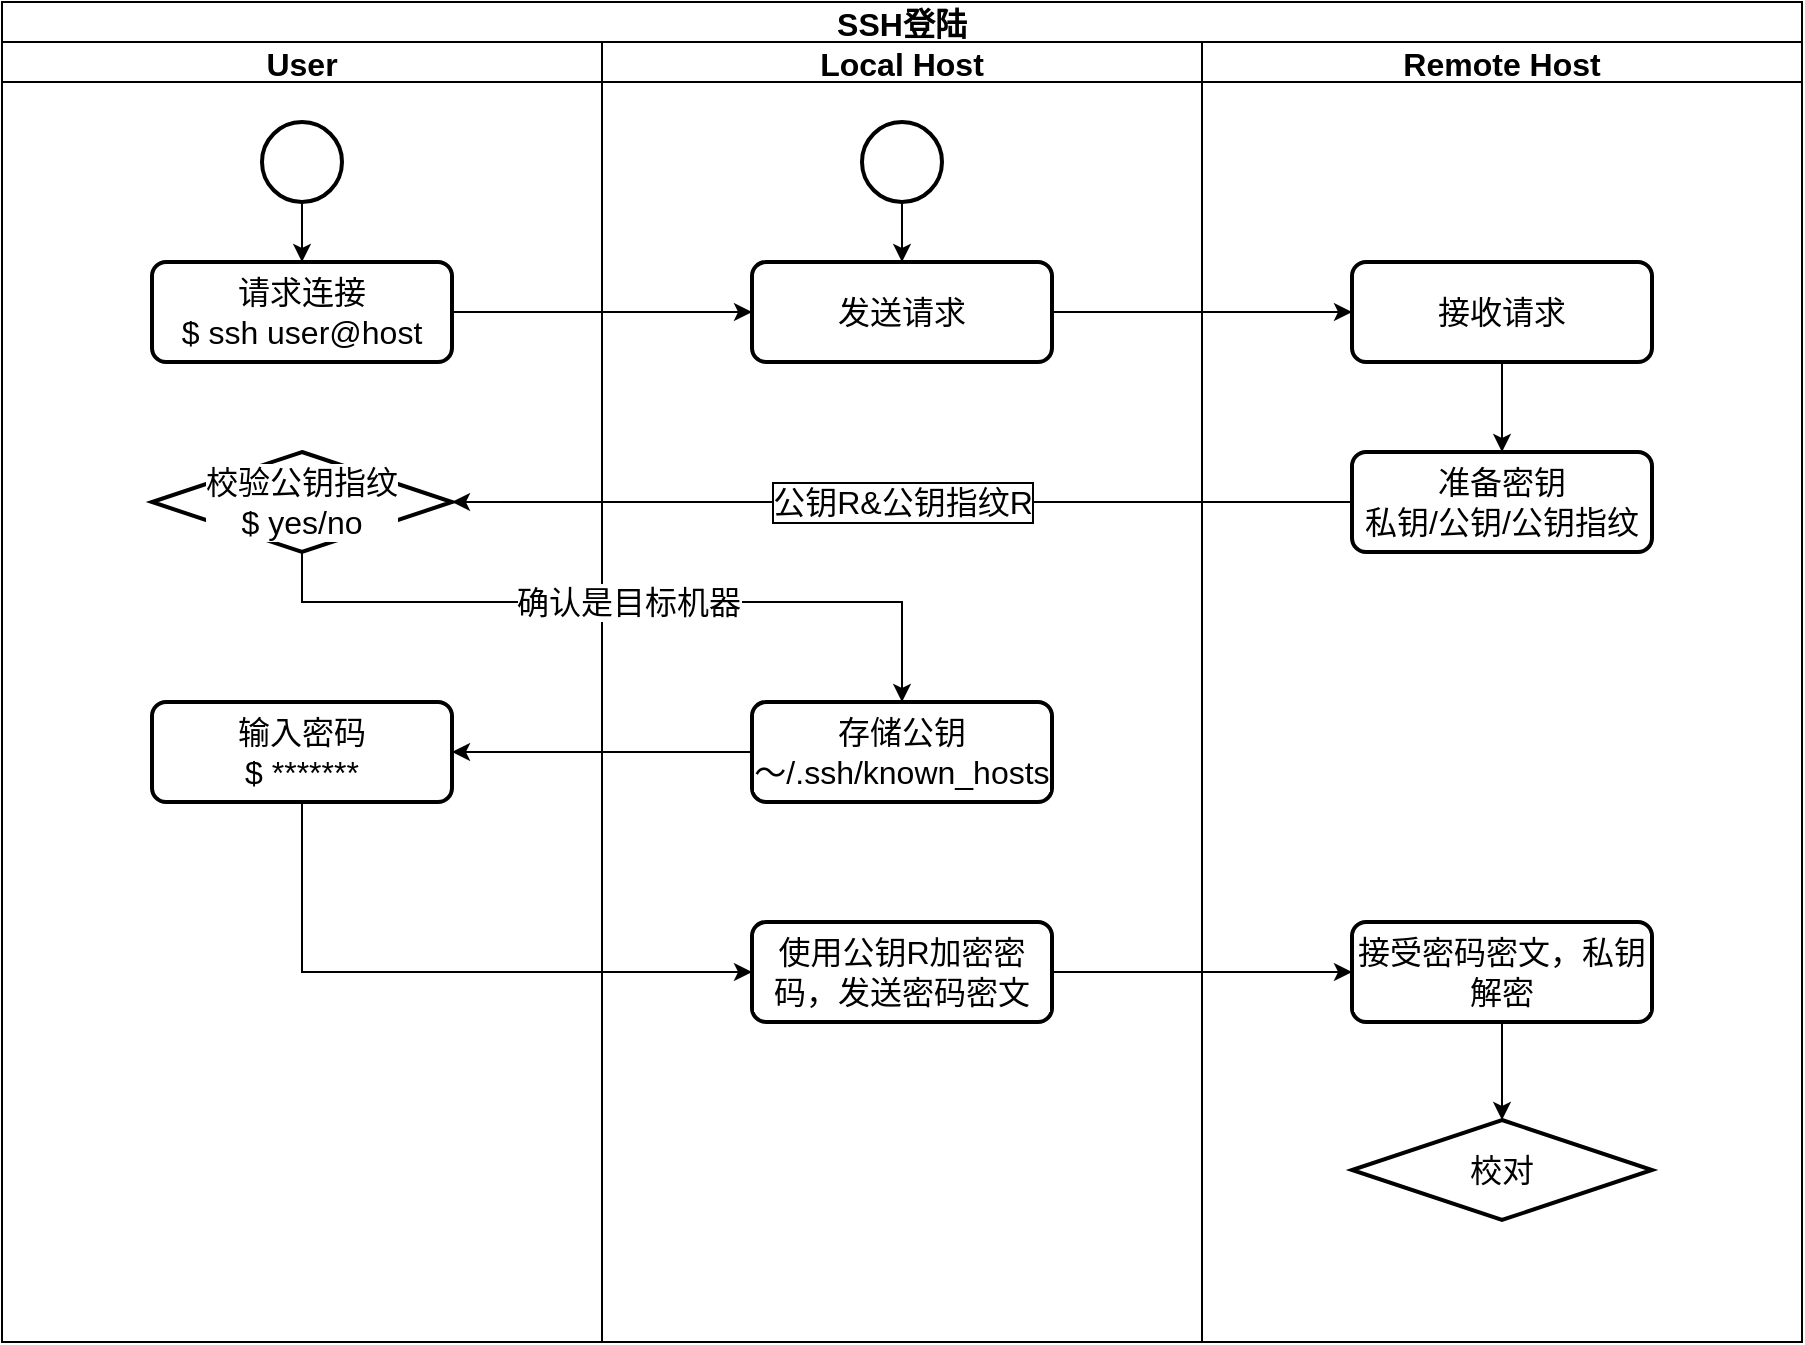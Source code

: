 <mxfile version="15.4.3" type="github">
  <diagram id="sL40cnhCUHc7l1gd73XX" name="Page-1">
    <mxGraphModel dx="1113" dy="722" grid="1" gridSize="10" guides="1" tooltips="1" connect="1" arrows="1" fold="1" page="1" pageScale="1" pageWidth="827" pageHeight="1169" math="0" shadow="0">
      <root>
        <mxCell id="0" />
        <mxCell id="1" parent="0" />
        <mxCell id="lCMnp1Lx_AAPGToCga8m-21" value="SSH登陆" style="swimlane;childLayout=stackLayout;resizeParent=1;resizeParentMax=0;startSize=20;fontSize=16;" vertex="1" parent="1">
          <mxGeometry x="174" width="900" height="670" as="geometry">
            <mxRectangle x="174" width="100" height="20" as="alternateBounds" />
          </mxGeometry>
        </mxCell>
        <mxCell id="lCMnp1Lx_AAPGToCga8m-67" value="User" style="swimlane;startSize=20;fontSize=16;" vertex="1" parent="lCMnp1Lx_AAPGToCga8m-21">
          <mxGeometry y="20" width="300" height="650" as="geometry">
            <mxRectangle y="20" width="30" height="650" as="alternateBounds" />
          </mxGeometry>
        </mxCell>
        <mxCell id="lCMnp1Lx_AAPGToCga8m-68" value="请求连接&lt;br&gt;$ ssh user@host" style="rounded=1;whiteSpace=wrap;html=1;absoluteArcSize=1;arcSize=14;strokeWidth=2;fontSize=16;labelBackgroundColor=default;" vertex="1" parent="lCMnp1Lx_AAPGToCga8m-67">
          <mxGeometry x="75" y="110" width="150" height="50" as="geometry" />
        </mxCell>
        <mxCell id="lCMnp1Lx_AAPGToCga8m-69" style="edgeStyle=orthogonalEdgeStyle;rounded=0;orthogonalLoop=1;jettySize=auto;html=1;fontSize=16;" edge="1" parent="lCMnp1Lx_AAPGToCga8m-67" source="lCMnp1Lx_AAPGToCga8m-70" target="lCMnp1Lx_AAPGToCga8m-68">
          <mxGeometry relative="1" as="geometry" />
        </mxCell>
        <mxCell id="lCMnp1Lx_AAPGToCga8m-70" value="" style="strokeWidth=2;html=1;shape=mxgraph.flowchart.start_2;whiteSpace=wrap;fontSize=16;labelBackgroundColor=default;" vertex="1" parent="lCMnp1Lx_AAPGToCga8m-67">
          <mxGeometry x="130" y="40" width="40" height="40" as="geometry" />
        </mxCell>
        <mxCell id="lCMnp1Lx_AAPGToCga8m-72" value="校验公钥指纹&lt;br&gt;$ yes/no" style="strokeWidth=2;html=1;shape=mxgraph.flowchart.decision;whiteSpace=wrap;fontSize=16;labelBackgroundColor=default;" vertex="1" parent="lCMnp1Lx_AAPGToCga8m-67">
          <mxGeometry x="75" y="205" width="150" height="50" as="geometry" />
        </mxCell>
        <mxCell id="lCMnp1Lx_AAPGToCga8m-74" value="输入密码&lt;br&gt;$ *******" style="rounded=1;whiteSpace=wrap;html=1;absoluteArcSize=1;arcSize=14;strokeWidth=2;fontSize=16;labelBackgroundColor=default;" vertex="1" parent="lCMnp1Lx_AAPGToCga8m-67">
          <mxGeometry x="75" y="330" width="150" height="50" as="geometry" />
        </mxCell>
        <mxCell id="lCMnp1Lx_AAPGToCga8m-22" value="Local Host" style="swimlane;startSize=20;fontSize=16;" vertex="1" parent="lCMnp1Lx_AAPGToCga8m-21">
          <mxGeometry x="300" y="20" width="300" height="650" as="geometry">
            <mxRectangle y="20" width="30" height="650" as="alternateBounds" />
          </mxGeometry>
        </mxCell>
        <mxCell id="lCMnp1Lx_AAPGToCga8m-30" value="发送请求" style="rounded=1;whiteSpace=wrap;html=1;absoluteArcSize=1;arcSize=14;strokeWidth=2;fontSize=16;labelBackgroundColor=default;" vertex="1" parent="lCMnp1Lx_AAPGToCga8m-22">
          <mxGeometry x="75" y="110" width="150" height="50" as="geometry" />
        </mxCell>
        <mxCell id="lCMnp1Lx_AAPGToCga8m-32" style="edgeStyle=orthogonalEdgeStyle;rounded=0;orthogonalLoop=1;jettySize=auto;html=1;fontSize=16;" edge="1" parent="lCMnp1Lx_AAPGToCga8m-22" source="lCMnp1Lx_AAPGToCga8m-31" target="lCMnp1Lx_AAPGToCga8m-30">
          <mxGeometry relative="1" as="geometry" />
        </mxCell>
        <mxCell id="lCMnp1Lx_AAPGToCga8m-31" value="" style="strokeWidth=2;html=1;shape=mxgraph.flowchart.start_2;whiteSpace=wrap;fontSize=16;labelBackgroundColor=default;" vertex="1" parent="lCMnp1Lx_AAPGToCga8m-22">
          <mxGeometry x="130" y="40" width="40" height="40" as="geometry" />
        </mxCell>
        <mxCell id="lCMnp1Lx_AAPGToCga8m-41" value="存储公钥&lt;br&gt;～/.ssh/known_hosts" style="rounded=1;whiteSpace=wrap;html=1;absoluteArcSize=1;arcSize=14;strokeWidth=2;fontSize=16;labelBackgroundColor=default;" vertex="1" parent="lCMnp1Lx_AAPGToCga8m-22">
          <mxGeometry x="75" y="330" width="150" height="50" as="geometry" />
        </mxCell>
        <mxCell id="lCMnp1Lx_AAPGToCga8m-43" value="使用公钥R加密密码，发送密码密文" style="rounded=1;whiteSpace=wrap;html=1;absoluteArcSize=1;arcSize=14;strokeWidth=2;fontSize=16;labelBackgroundColor=default;" vertex="1" parent="lCMnp1Lx_AAPGToCga8m-22">
          <mxGeometry x="75" y="440" width="150" height="50" as="geometry" />
        </mxCell>
        <mxCell id="lCMnp1Lx_AAPGToCga8m-23" value="Remote Host" style="swimlane;startSize=20;fontSize=16;" vertex="1" parent="lCMnp1Lx_AAPGToCga8m-21">
          <mxGeometry x="600" y="20" width="300" height="650" as="geometry" />
        </mxCell>
        <mxCell id="lCMnp1Lx_AAPGToCga8m-36" style="edgeStyle=orthogonalEdgeStyle;rounded=0;orthogonalLoop=1;jettySize=auto;html=1;fontSize=16;" edge="1" parent="lCMnp1Lx_AAPGToCga8m-23" source="lCMnp1Lx_AAPGToCga8m-33" target="lCMnp1Lx_AAPGToCga8m-35">
          <mxGeometry relative="1" as="geometry" />
        </mxCell>
        <mxCell id="lCMnp1Lx_AAPGToCga8m-33" value="接收请求" style="rounded=1;whiteSpace=wrap;html=1;absoluteArcSize=1;arcSize=14;strokeWidth=2;fontSize=16;labelBackgroundColor=default;" vertex="1" parent="lCMnp1Lx_AAPGToCga8m-23">
          <mxGeometry x="75" y="110" width="150" height="50" as="geometry" />
        </mxCell>
        <mxCell id="lCMnp1Lx_AAPGToCga8m-35" value="准备密钥&lt;br&gt;私钥/公钥/公钥指纹" style="rounded=1;whiteSpace=wrap;html=1;absoluteArcSize=1;arcSize=14;strokeWidth=2;fontSize=16;labelBackgroundColor=default;" vertex="1" parent="lCMnp1Lx_AAPGToCga8m-23">
          <mxGeometry x="75" y="205" width="150" height="50" as="geometry" />
        </mxCell>
        <mxCell id="lCMnp1Lx_AAPGToCga8m-85" style="edgeStyle=orthogonalEdgeStyle;rounded=0;orthogonalLoop=1;jettySize=auto;html=1;labelBackgroundColor=default;labelBorderColor=#000000;fontSize=16;fontColor=#007FFF;" edge="1" parent="lCMnp1Lx_AAPGToCga8m-23" source="lCMnp1Lx_AAPGToCga8m-81" target="lCMnp1Lx_AAPGToCga8m-83">
          <mxGeometry relative="1" as="geometry" />
        </mxCell>
        <mxCell id="lCMnp1Lx_AAPGToCga8m-81" value="接受密码密文，私钥解密" style="rounded=1;whiteSpace=wrap;html=1;absoluteArcSize=1;arcSize=14;strokeWidth=2;fontSize=16;labelBackgroundColor=default;" vertex="1" parent="lCMnp1Lx_AAPGToCga8m-23">
          <mxGeometry x="75" y="440" width="150" height="50" as="geometry" />
        </mxCell>
        <mxCell id="lCMnp1Lx_AAPGToCga8m-83" value="校对" style="strokeWidth=2;html=1;shape=mxgraph.flowchart.decision;whiteSpace=wrap;fontSize=16;labelBackgroundColor=default;" vertex="1" parent="lCMnp1Lx_AAPGToCga8m-23">
          <mxGeometry x="75" y="539" width="150" height="50" as="geometry" />
        </mxCell>
        <mxCell id="lCMnp1Lx_AAPGToCga8m-34" style="edgeStyle=orthogonalEdgeStyle;rounded=0;orthogonalLoop=1;jettySize=auto;html=1;fontSize=16;" edge="1" parent="lCMnp1Lx_AAPGToCga8m-21" source="lCMnp1Lx_AAPGToCga8m-30" target="lCMnp1Lx_AAPGToCga8m-33">
          <mxGeometry relative="1" as="geometry" />
        </mxCell>
        <mxCell id="lCMnp1Lx_AAPGToCga8m-38" value="公钥R&amp;amp;公钥指纹R" style="edgeStyle=orthogonalEdgeStyle;rounded=0;orthogonalLoop=1;jettySize=auto;html=1;fontSize=16;labelBackgroundColor=default;labelBorderColor=#000000;" edge="1" parent="lCMnp1Lx_AAPGToCga8m-21" source="lCMnp1Lx_AAPGToCga8m-35" target="lCMnp1Lx_AAPGToCga8m-72">
          <mxGeometry relative="1" as="geometry">
            <mxPoint x="525" y="245.059" as="targetPoint" />
          </mxGeometry>
        </mxCell>
        <mxCell id="lCMnp1Lx_AAPGToCga8m-75" style="edgeStyle=orthogonalEdgeStyle;rounded=0;orthogonalLoop=1;jettySize=auto;html=1;labelBackgroundColor=default;fontSize=16;" edge="1" parent="lCMnp1Lx_AAPGToCga8m-21" source="lCMnp1Lx_AAPGToCga8m-68" target="lCMnp1Lx_AAPGToCga8m-30">
          <mxGeometry relative="1" as="geometry" />
        </mxCell>
        <mxCell id="lCMnp1Lx_AAPGToCga8m-76" value="确认是目标机器" style="edgeStyle=orthogonalEdgeStyle;rounded=0;orthogonalLoop=1;jettySize=auto;html=1;labelBackgroundColor=default;fontSize=16;" edge="1" parent="lCMnp1Lx_AAPGToCga8m-21" source="lCMnp1Lx_AAPGToCga8m-72" target="lCMnp1Lx_AAPGToCga8m-41">
          <mxGeometry relative="1" as="geometry">
            <Array as="points">
              <mxPoint x="150" y="300" />
              <mxPoint x="450" y="300" />
            </Array>
          </mxGeometry>
        </mxCell>
        <mxCell id="lCMnp1Lx_AAPGToCga8m-77" style="edgeStyle=orthogonalEdgeStyle;rounded=0;orthogonalLoop=1;jettySize=auto;html=1;labelBackgroundColor=default;labelBorderColor=#000000;fontSize=16;fontColor=#007FFF;" edge="1" parent="lCMnp1Lx_AAPGToCga8m-21" source="lCMnp1Lx_AAPGToCga8m-41" target="lCMnp1Lx_AAPGToCga8m-74">
          <mxGeometry relative="1" as="geometry" />
        </mxCell>
        <mxCell id="lCMnp1Lx_AAPGToCga8m-78" style="edgeStyle=orthogonalEdgeStyle;rounded=0;orthogonalLoop=1;jettySize=auto;html=1;labelBackgroundColor=default;labelBorderColor=#000000;fontSize=16;fontColor=#007FFF;" edge="1" parent="lCMnp1Lx_AAPGToCga8m-21" source="lCMnp1Lx_AAPGToCga8m-74" target="lCMnp1Lx_AAPGToCga8m-43">
          <mxGeometry relative="1" as="geometry">
            <Array as="points">
              <mxPoint x="150" y="485" />
            </Array>
          </mxGeometry>
        </mxCell>
        <mxCell id="lCMnp1Lx_AAPGToCga8m-82" style="edgeStyle=orthogonalEdgeStyle;rounded=0;orthogonalLoop=1;jettySize=auto;html=1;labelBackgroundColor=default;labelBorderColor=#000000;fontSize=16;fontColor=#007FFF;" edge="1" parent="lCMnp1Lx_AAPGToCga8m-21" source="lCMnp1Lx_AAPGToCga8m-43" target="lCMnp1Lx_AAPGToCga8m-81">
          <mxGeometry relative="1" as="geometry" />
        </mxCell>
      </root>
    </mxGraphModel>
  </diagram>
</mxfile>
